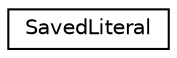 digraph "Graphical Class Hierarchy"
{
 // LATEX_PDF_SIZE
  edge [fontname="Helvetica",fontsize="10",labelfontname="Helvetica",labelfontsize="10"];
  node [fontname="Helvetica",fontsize="10",shape=record];
  rankdir="LR";
  Node0 [label="SavedLiteral",height=0.2,width=0.4,color="black", fillcolor="white", style="filled",URL="$classoperations__research_1_1sat_1_1_saved_literal.html",tooltip=" "];
}
